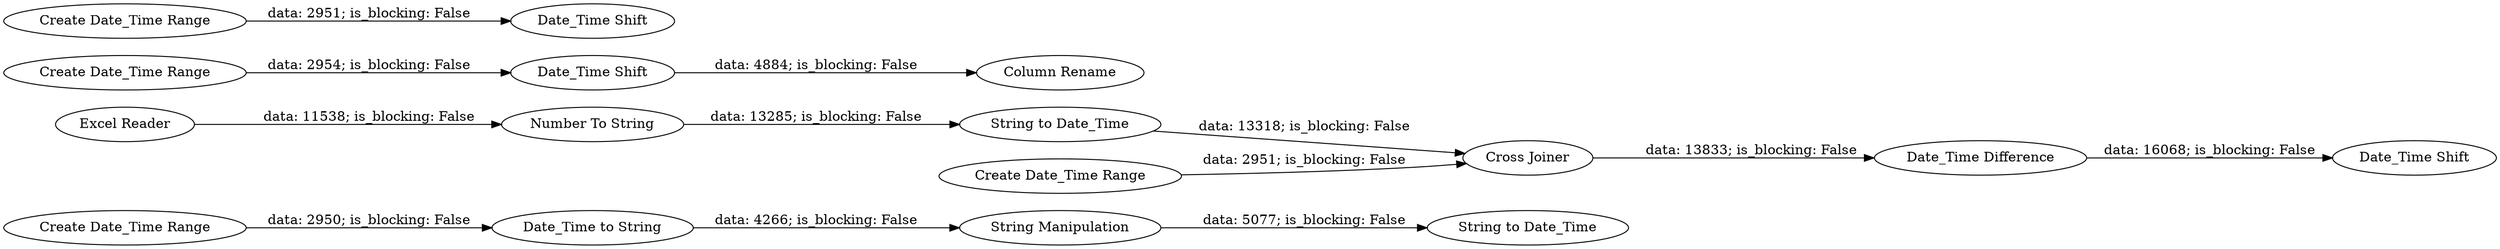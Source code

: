 digraph {
	"49883047774007869_242" [label="String Manipulation"]
	"49883047774007869_244" [label="Date_Time to String"]
	"49883047774007869_240" [label="Excel Reader"]
	"49883047774007869_238" [label="Create Date_Time Range"]
	"49883047774007869_243" [label="String to Date_Time"]
	"49883047774007869_218" [label="Cross Joiner"]
	"49883047774007869_241" [label="Create Date_Time Range"]
	"49883047774007869_236" [label="Date_Time Shift"]
	"49883047774007869_235" [label="Create Date_Time Range"]
	"49883047774007869_234" [label="Date_Time Difference"]
	"49883047774007869_237" [label="Date_Time Shift"]
	"49883047774007869_220" [label="String to Date_Time"]
	"49883047774007869_199" [label="Number To String"]
	"49883047774007869_239" [label="Column Rename"]
	"49883047774007869_219" [label="Create Date_Time Range"]
	"49883047774007869_229" [label="Date_Time Shift"]
	"49883047774007869_234" -> "49883047774007869_229" [label="data: 16068; is_blocking: False"]
	"49883047774007869_219" -> "49883047774007869_218" [label="data: 2951; is_blocking: False"]
	"49883047774007869_218" -> "49883047774007869_234" [label="data: 13833; is_blocking: False"]
	"49883047774007869_238" -> "49883047774007869_237" [label="data: 2954; is_blocking: False"]
	"49883047774007869_244" -> "49883047774007869_242" [label="data: 4266; is_blocking: False"]
	"49883047774007869_199" -> "49883047774007869_220" [label="data: 13285; is_blocking: False"]
	"49883047774007869_235" -> "49883047774007869_236" [label="data: 2951; is_blocking: False"]
	"49883047774007869_240" -> "49883047774007869_199" [label="data: 11538; is_blocking: False"]
	"49883047774007869_237" -> "49883047774007869_239" [label="data: 4884; is_blocking: False"]
	"49883047774007869_242" -> "49883047774007869_243" [label="data: 5077; is_blocking: False"]
	"49883047774007869_241" -> "49883047774007869_244" [label="data: 2950; is_blocking: False"]
	"49883047774007869_220" -> "49883047774007869_218" [label="data: 13318; is_blocking: False"]
	rankdir=LR
}
